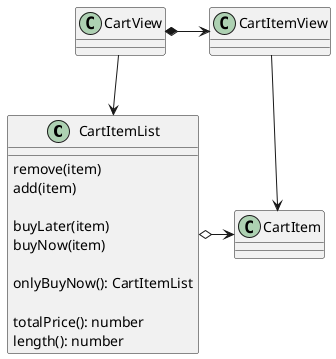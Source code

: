 @startuml First Class Collection Pattern
class CartItemList {
  remove(item)
  add(item)

  buyLater(item)
  buyNow(item)

  onlyBuyNow(): CartItemList

  totalPrice(): number
  length(): number
}

CartView *-> CartItemView
CartItemList o-> CartItem

CartView --> CartItemList
CartItemView --> CartItem
@enduml